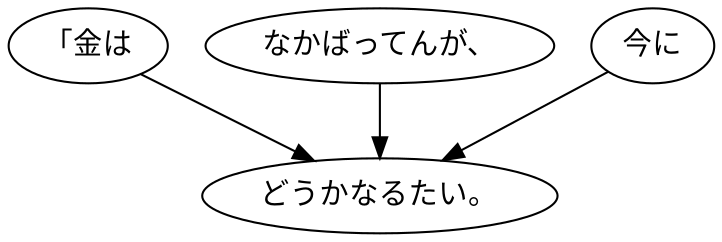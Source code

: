 digraph graph8963 {
	node0 [label="「金は"];
	node1 [label="なかばってんが、"];
	node2 [label="今に"];
	node3 [label="どうかなるたい。"];
	node0 -> node3;
	node1 -> node3;
	node2 -> node3;
}
